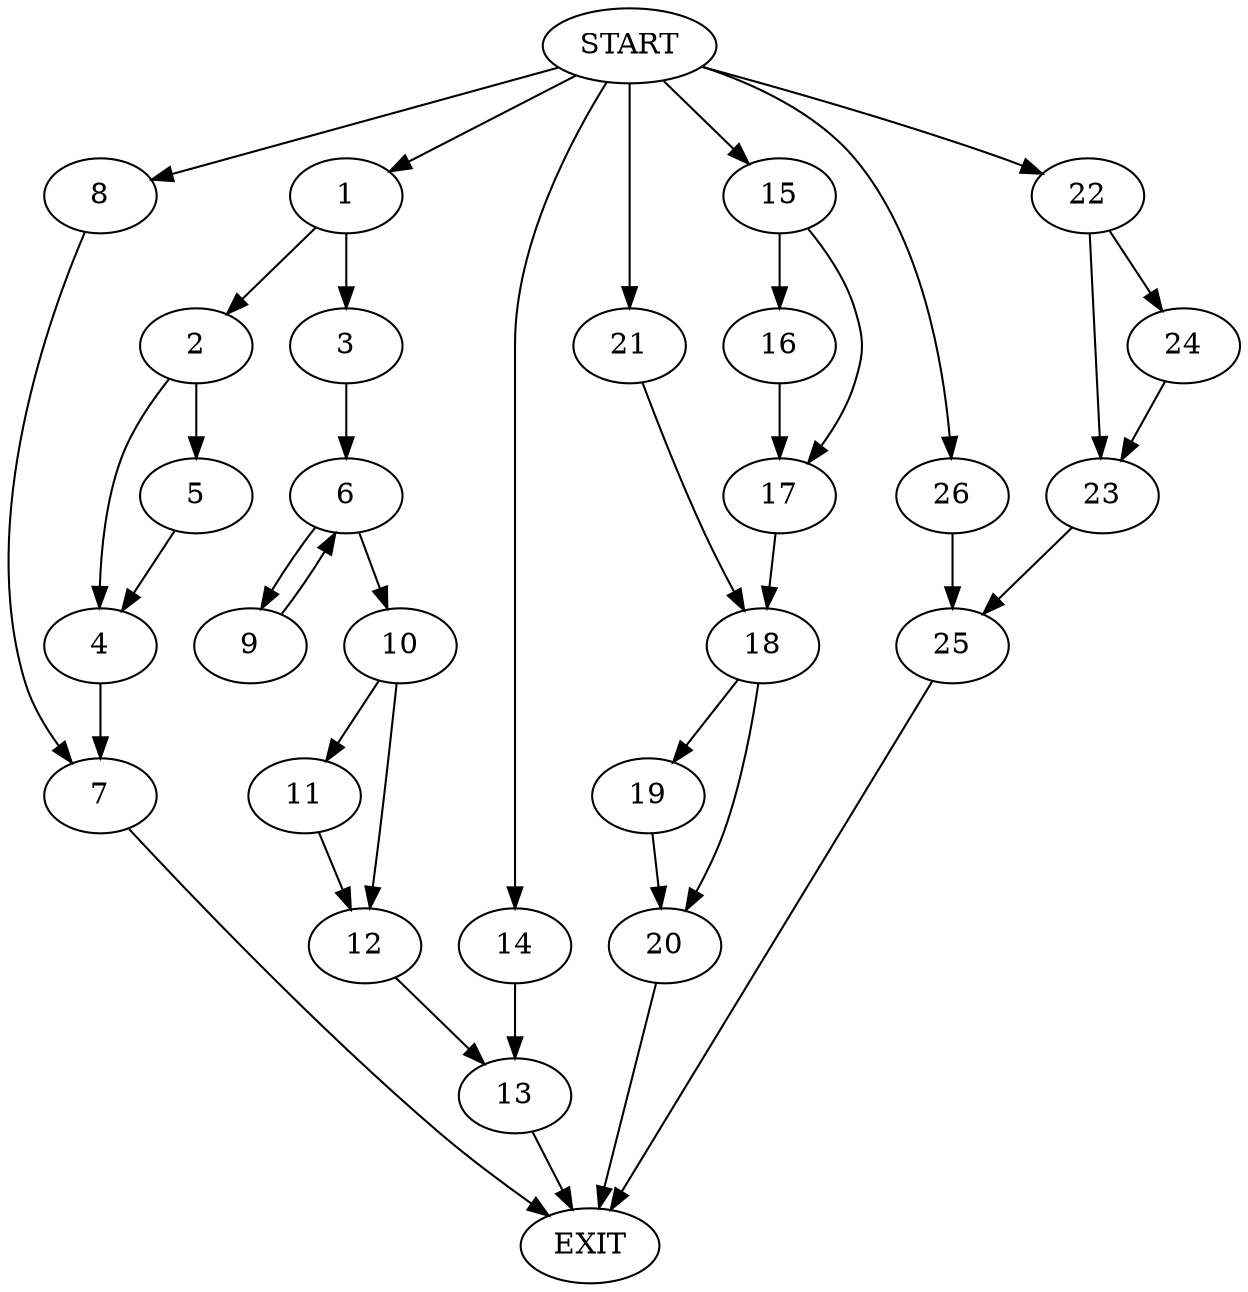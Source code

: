 digraph {
0 [label="START"]
27 [label="EXIT"]
0 -> 1
1 -> 2
1 -> 3
2 -> 4
2 -> 5
3 -> 6
4 -> 7
5 -> 4
7 -> 27
0 -> 8
8 -> 7
6 -> 9
6 -> 10
10 -> 11
10 -> 12
9 -> 6
11 -> 12
12 -> 13
13 -> 27
0 -> 14
14 -> 13
0 -> 15
15 -> 16
15 -> 17
17 -> 18
16 -> 17
18 -> 19
18 -> 20
0 -> 21
21 -> 18
0 -> 22
22 -> 23
22 -> 24
24 -> 23
23 -> 25
25 -> 27
0 -> 26
26 -> 25
20 -> 27
19 -> 20
}
